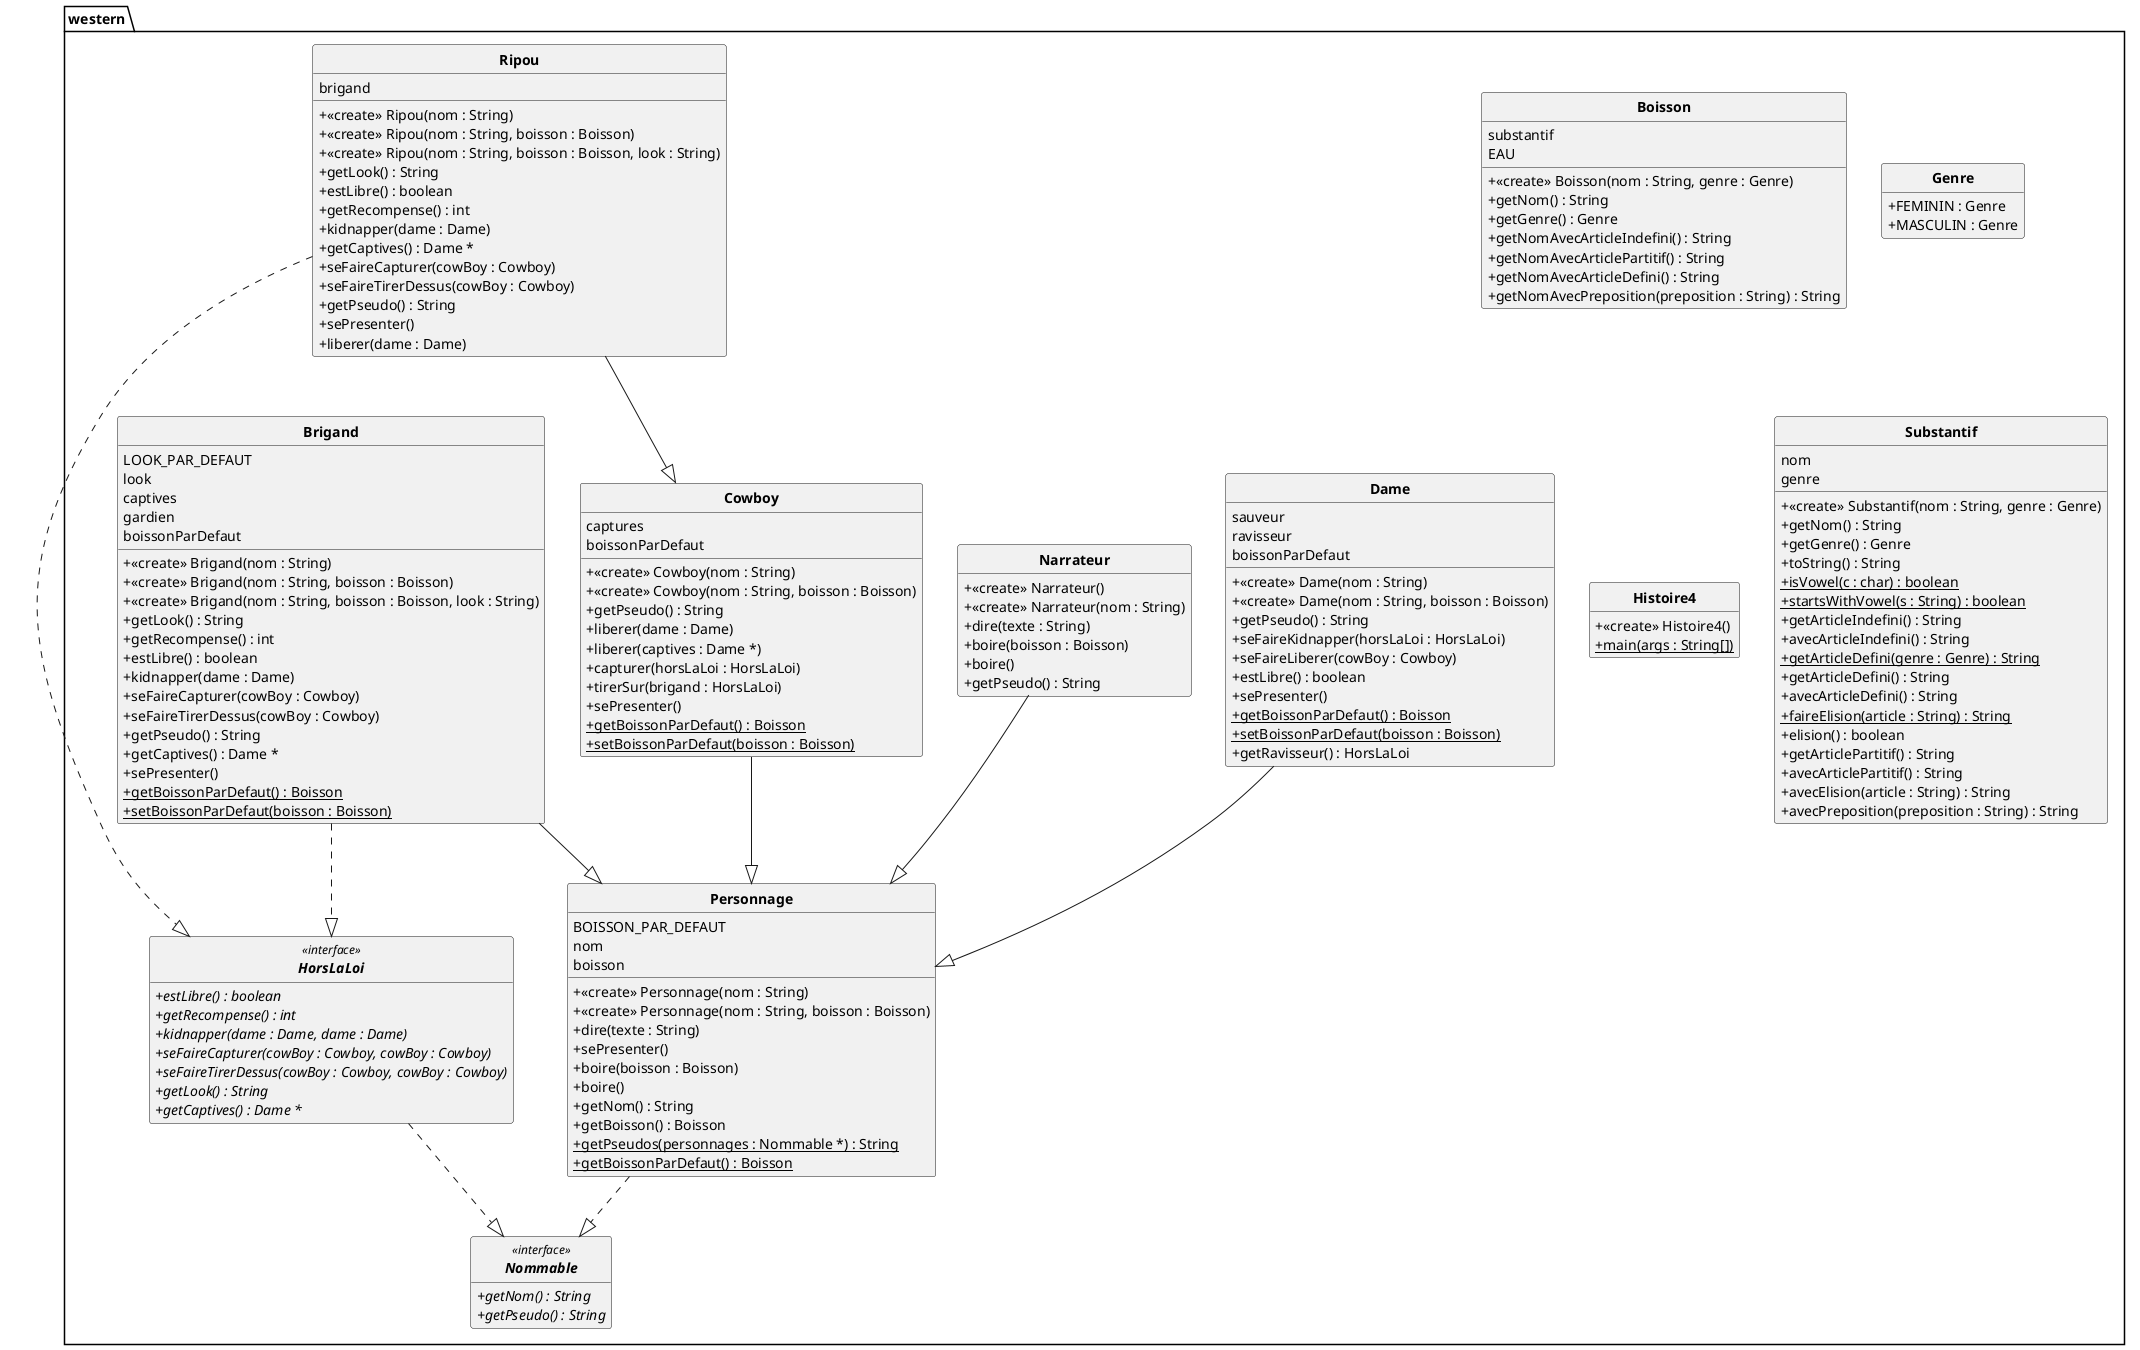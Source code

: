 @startuml
'https://plantuml.com/class-diagram
skinparam style strictuml
skinparam classAttributeIconSize 0
skinparam classFontStyle Bold

hide empty members

package western{
class Boisson{
substantif
EAU
+ <<create>> Boisson(nom : String, genre : Genre)
+ getNom() : String
+ getGenre() : Genre
+ getNomAvecArticleIndefini() : String
+ getNomAvecArticlePartitif() : String
+ getNomAvecArticleDefini() : String
+ getNomAvecPreposition(preposition : String) : String
}

class Brigand{
LOOK_PAR_DEFAUT
look
captives
gardien
boissonParDefaut
+ <<create>> Brigand(nom : String)
+ <<create>> Brigand(nom : String, boisson : Boisson)
+ <<create>> Brigand(nom : String, boisson : Boisson, look : String)
+ getLook() : String
+ getRecompense() : int
+ estLibre() : boolean
+ kidnapper(dame : Dame)
+ seFaireCapturer(cowBoy : Cowboy)
+ seFaireTirerDessus(cowBoy : Cowboy)
+ getPseudo() : String
+ getCaptives() : Dame *
+ sePresenter()
+ getBoissonParDefaut() {static} : Boisson
+ setBoissonParDefaut(boisson : Boisson) {static}
}

class Cowboy{
captures
boissonParDefaut
+ <<create>> Cowboy(nom : String)
+ <<create>> Cowboy(nom : String, boisson : Boisson)
+ getPseudo() : String
+ liberer(dame : Dame)
+ liberer(captives : Dame *)
+ capturer(horsLaLoi : HorsLaLoi)
+ tirerSur(brigand : HorsLaLoi)
+ sePresenter()
+ getBoissonParDefaut() {static} : Boisson
+ setBoissonParDefaut(boisson : Boisson) {static}
}

class Dame{
sauveur
ravisseur
boissonParDefaut
+ <<create>> Dame(nom : String)
+ <<create>> Dame(nom : String, boisson : Boisson)
+ getPseudo() : String
+ seFaireKidnapper(horsLaLoi : HorsLaLoi)
+ seFaireLiberer(cowBoy : Cowboy)
+ estLibre() : boolean
+ sePresenter()
+ getBoissonParDefaut() {static} : Boisson
+ setBoissonParDefaut(boisson : Boisson) {static}
+ getRavisseur() : HorsLaLoi
}

class Genre{
+ FEMININ : Genre
+ MASCULIN : Genre
}

class Histoire4{
+ <<create>> Histoire4()
+ main(args : String[]) {static}
}

interface HorsLaLoi<<interface>>{
+ estLibre() {abstract} : boolean
+ getRecompense() {abstract} : int
+ kidnapper(dame : Dame, dame : Dame) {abstract}
+ seFaireCapturer(cowBoy : Cowboy, cowBoy : Cowboy) {abstract}
+ seFaireTirerDessus(cowBoy : Cowboy, cowBoy : Cowboy) {abstract}
+ getLook() {abstract} : String
+ getCaptives() {abstract} : Dame *
}

class Narrateur{
+ <<create>> Narrateur()
+ <<create>> Narrateur(nom : String)
+ dire(texte : String)
+ boire(boisson : Boisson)
+ boire()
+ getPseudo() : String
}

interface Nommable<<interface>>{
+ getNom() {abstract} : String
+ getPseudo() {abstract} : String
}

class Personnage{
BOISSON_PAR_DEFAUT
nom
boisson
+ <<create>> Personnage(nom : String)
+ <<create>> Personnage(nom : String, boisson : Boisson)
+ dire(texte : String)
+ sePresenter()
+ boire(boisson : Boisson)
+ boire()
+ getNom() : String
+ getBoisson() : Boisson
+ getPseudos(personnages : Nommable *) {static} : String
+ getBoissonParDefaut() {static} : Boisson
}

class Ripou{
brigand
+ <<create>> Ripou(nom : String)
+ <<create>> Ripou(nom : String, boisson : Boisson)
+ <<create>> Ripou(nom : String, boisson : Boisson, look : String)
+ getLook() : String
+ estLibre() : boolean
+ getRecompense() : int
+ kidnapper(dame : Dame)
+ getCaptives() : Dame *
+ seFaireCapturer(cowBoy : Cowboy)
+ seFaireTirerDessus(cowBoy : Cowboy)
+ getPseudo() : String
+ sePresenter()
+ liberer(dame : Dame)
}

class Substantif{
nom
genre
+ <<create>> Substantif(nom : String, genre : Genre)
+ getNom() : String
+ getGenre() : Genre
+ toString() : String
+ isVowel(c : char) {static} : boolean
+ startsWithVowel(s : String) {static} : boolean
+ getArticleIndefini() : String
+ avecArticleIndefini() : String
+ getArticleDefini(genre : Genre) {static} : String
+ getArticleDefini() : String
+ avecArticleDefini() : String
+ faireElision(article : String) {static} : String
+ elision() : boolean
+ getArticlePartitif() : String
+ avecArticlePartitif() : String
+ avecElision(article : String) : String
+ avecPreposition(preposition : String) : String
}


Brigand --|> Personnage

Brigand ..|> HorsLaLoi

Cowboy --|> Personnage

Dame --|> Personnage

HorsLaLoi ..|> Nommable

Narrateur --|> Personnage

Personnage ..|> Nommable

Ripou --|> Cowboy

Ripou ..|> HorsLaLoi

}
@enduml